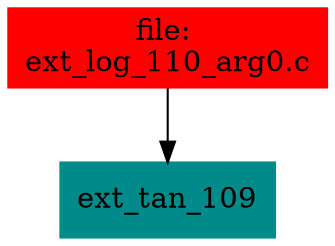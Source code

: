 digraph G {
node [shape=box]

0 [label="file: 
ext_log_110_arg0.c",color=red, style=filled]
1 [label="ext_tan_109",color=cyan4, style=filled]
0 -> 1


}

